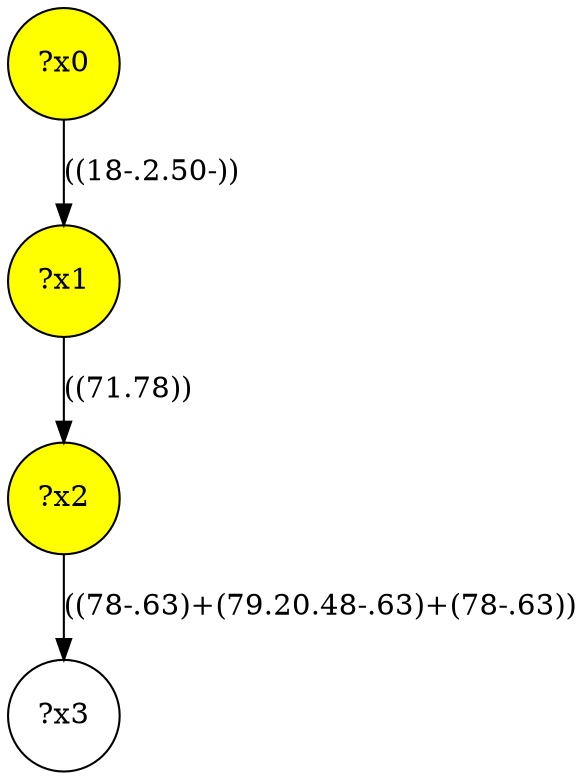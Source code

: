 digraph g {
	x0 [fillcolor="yellow", style="filled," shape=circle, label="?x0"];
	x1 [fillcolor="yellow", style="filled," shape=circle, label="?x1"];
	x2 [fillcolor="yellow", style="filled," shape=circle, label="?x2"];
	x0 -> x1 [label="((18-.2.50-))"];
	x1 -> x2 [label="((71.78))"];
	x3 [shape=circle, label="?x3"];
	x2 -> x3 [label="((78-.63)+(79.20.48-.63)+(78-.63))"];
}
